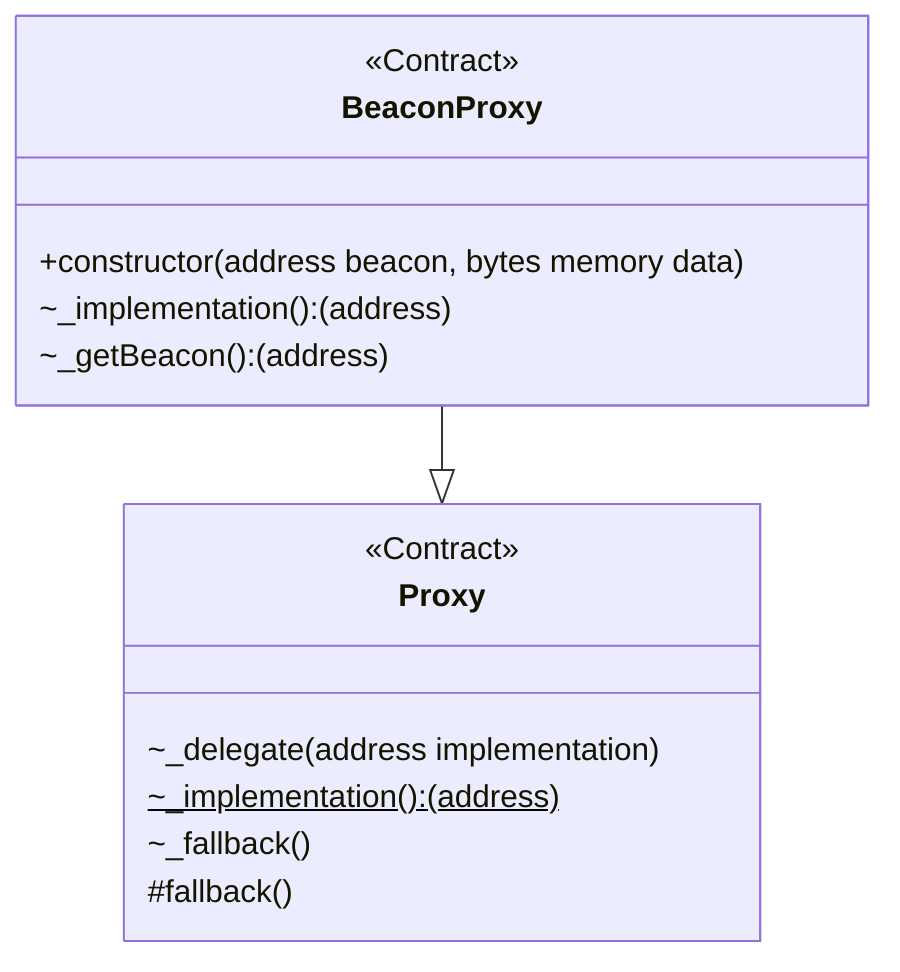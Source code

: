 classDiagram
  %% 1115:1194:2
  class BeaconProxy {
    <<Contract>>
    +constructor(address beacon, bytes memory data)
    ~_implementation(): (address)
    ~_getBeacon(): (address)
  }
  
  BeaconProxy --|> Proxy
  
  %% 724:1945:1
  class Proxy {
    <<Contract>>
    ~_delegate(address implementation)
    ~_implementation(): (address)$
    ~_fallback()
    #fallback()
  }